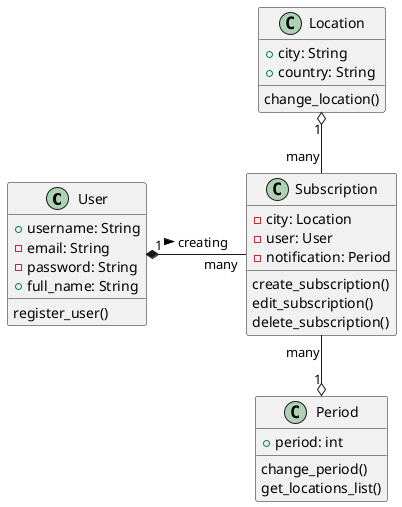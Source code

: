 @startuml

class User {
    +username: String
    -email: String
    -password: String
    +full_name: String

    register_user()

}

class Subscription {
    -city: Location
    -user: User
    -notification: Period

    create_subscription()
    edit_subscription()
    delete_subscription()
}

class Location {
    +city: String
    +country: String

    change_location()
}

class Period {
    +period: int

    change_period()
    get_locations_list()
}

User "1" *- "many" Subscription : creating >
Subscription "many" --o "1" Period
Location "1" o-- "many" Subscription

@enduml